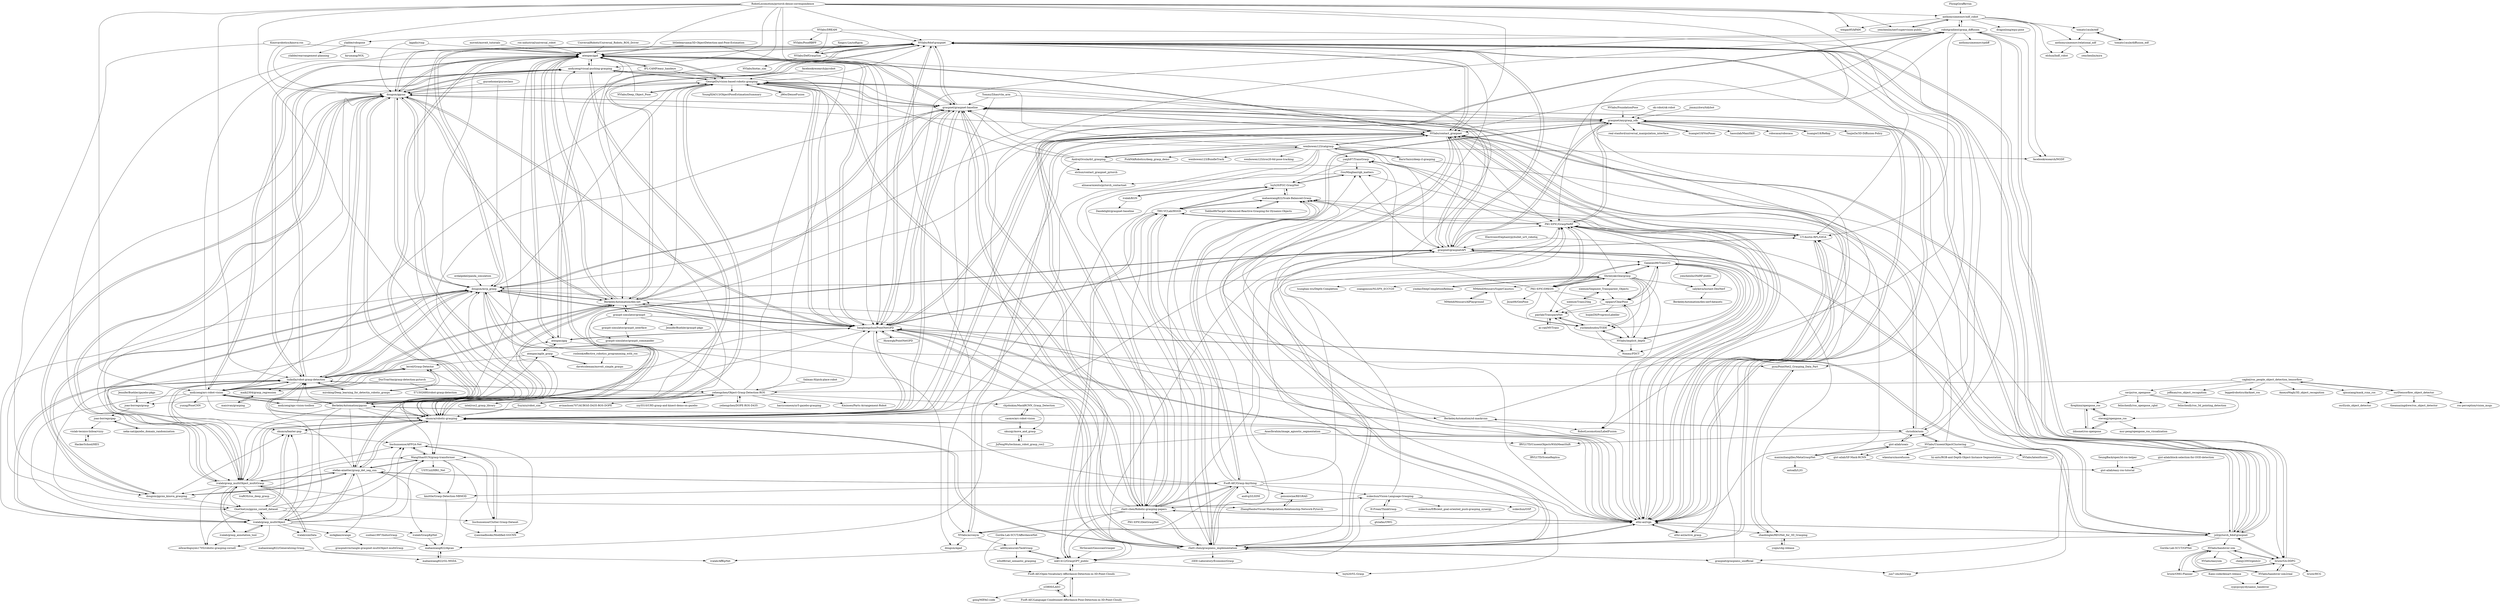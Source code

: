digraph G {
"RobotLocomotion/pytorch-dense-correspondence" -> "RobotLocomotion/LabelFusion" ["e"=1]
"RobotLocomotion/pytorch-dense-correspondence" -> "anthonysimeonov/ndf_robot"
"RobotLocomotion/pytorch-dense-correspondence" -> "andyzeng/visual-pushing-grasping" ["e"=1]
"RobotLocomotion/pytorch-dense-correspondence" -> "yenchenlin/nerf-supervision-public"
"RobotLocomotion/pytorch-dense-correspondence" -> "atenpas/gpd"
"RobotLocomotion/pytorch-dense-correspondence" -> "weigao95/kPAM" ["e"=1]
"RobotLocomotion/pytorch-dense-correspondence" -> "andyzeng/arc-robot-vision"
"RobotLocomotion/pytorch-dense-correspondence" -> "dougsm/ggcnn"
"RobotLocomotion/pytorch-dense-correspondence" -> "BerkeleyAutomation/dex-net"
"RobotLocomotion/pytorch-dense-correspondence" -> "tnikolla/robot-grasp-detection"
"RobotLocomotion/pytorch-dense-correspondence" -> "NVlabs/6dof-graspnet"
"RobotLocomotion/pytorch-dense-correspondence" -> "NVlabs/contact_graspnet"
"RobotLocomotion/pytorch-dense-correspondence" -> "lianghongzhuo/PointNetGPD"
"RobotLocomotion/pytorch-dense-correspondence" -> "UT-Austin-RPL/GIGA"
"RobotLocomotion/pytorch-dense-correspondence" -> "BerkeleyAutomation/gqcnn"
"ivalab/grasp_multiObject_multiGrasp" -> "tnikolla/robot-grasp-detection"
"ivalab/grasp_multiObject_multiGrasp" -> "ivalab/grasp_multiObject"
"ivalab/grasp_multiObject_multiGrasp" -> "ivalab/simData"
"ivalab/grasp_multiObject_multiGrasp" -> "skumra/robotic-grasping"
"ivalab/grasp_multiObject_multiGrasp" -> "dougsm/ggcnn"
"ivalab/grasp_multiObject_multiGrasp" -> "edwardnguyen1705/robotic-grasping-cornell"
"ivalab/grasp_multiObject_multiGrasp" -> "stefan-ainetter/grasp_det_seg_cnn"
"ivalab/grasp_multiObject_multiGrasp" -> "dougsm/mvp_grasp"
"ivalab/grasp_multiObject_multiGrasp" -> "OneOneLiu/ggcnn_cornell_dataset"
"ivalab/grasp_multiObject_multiGrasp" -> "ivalab/grasp_annotation_tool"
"ivalab/grasp_multiObject_multiGrasp" -> "ivaROS/ros_deep_grasp"
"ivalab/grasp_multiObject_multiGrasp" -> "ZhangHanbo/Visual-Manipulation-Relationship-Network-Pytorch"
"ivalab/grasp_multiObject_multiGrasp" -> "liuchunsense/AFFGA-Net"
"ivalab/grasp_multiObject_multiGrasp" -> "dougsm/ggcnn_kinova_grasping"
"ivalab/grasp_multiObject_multiGrasp" -> "NVlabs/6dof-graspnet"
"ethz-asl/vgn" -> "UT-Austin-RPL/GIGA"
"ethz-asl/vgn" -> "NVlabs/contact_graspnet"
"ethz-asl/vgn" -> "ethz-asl/active_grasp"
"ethz-asl/vgn" -> "PKU-EPIC/GraspNeRF"
"ethz-asl/vgn" -> "NVlabs/6dof-graspnet"
"ethz-asl/vgn" -> "rhett-chen/graspness_implementation"
"ethz-asl/vgn" -> "jsll/pytorch_6dof-graspnet"
"ethz-asl/vgn" -> "graspnet/graspnetAPI"
"ethz-asl/vgn" -> "lianghongzhuo/PointNetGPD"
"ethz-asl/vgn" -> "graspnet/graspnet-baseline"
"ethz-asl/vgn" -> "rhett-chen/Robotic-grasping-papers"
"ethz-asl/vgn" -> "NVlabs/acronym"
"ethz-asl/vgn" -> "GouMinghao/rgb_matters"
"ethz-asl/vgn" -> "mahaoxiang822/Scale-Balanced-Grasp"
"ethz-asl/vgn" -> "zhaobinglei/REGNet_for_3D_Grasping"
"facebookresearch/pyrobot" -> "GeorgeDu/vision-based-robotic-grasping" ["e"=1]
"lianghongzhuo/PointNetGPD" -> "atenpas/gpd"
"lianghongzhuo/PointNetGPD" -> "NVlabs/6dof-graspnet"
"lianghongzhuo/PointNetGPD" -> "Hymwgk/PointNetGPD"
"lianghongzhuo/PointNetGPD" -> "NVlabs/contact_graspnet"
"lianghongzhuo/PointNetGPD" -> "graspnet/graspnet-baseline"
"lianghongzhuo/PointNetGPD" -> "ethz-asl/vgn"
"lianghongzhuo/PointNetGPD" -> "jsll/pytorch_6dof-graspnet"
"lianghongzhuo/PointNetGPD" -> "BerkeleyAutomation/dex-net"
"lianghongzhuo/PointNetGPD" -> "dougsm/ggcnn"
"lianghongzhuo/PointNetGPD" -> "atenpas/gpg"
"lianghongzhuo/PointNetGPD" -> "rhett-chen/graspness_implementation"
"lianghongzhuo/PointNetGPD" -> "GeorgeDu/vision-based-robotic-grasping"
"lianghongzhuo/PointNetGPD" -> "dougsm/mvp_grasp"
"lianghongzhuo/PointNetGPD" -> "skumra/robotic-grasping"
"lianghongzhuo/PointNetGPD" -> "graspnet/graspnetAPI"
"littlebearsama/3D-ObjectDetection-and-Pose-Estimation" -> "atenpas/gpd" ["e"=1]
"littlebearsama/3D-ObjectDetection-and-Pose-Estimation" -> "lianghongzhuo/PointNetGPD" ["e"=1]
"andyzeng/visual-pushing-grasping" -> "GeorgeDu/vision-based-robotic-grasping" ["e"=1]
"andyzeng/visual-pushing-grasping" -> "dougsm/ggcnn" ["e"=1]
"andyzeng/visual-pushing-grasping" -> "atenpas/gpd" ["e"=1]
"andyzeng/visual-pushing-grasping" -> "tnikolla/robot-grasp-detection" ["e"=1]
"andyzeng/visual-pushing-grasping" -> "skumra/robotic-grasping" ["e"=1]
"andyzeng/visual-pushing-grasping" -> "andyzeng/arc-robot-vision" ["e"=1]
"andyzeng/visual-pushing-grasping" -> "graspnet/graspnet-baseline" ["e"=1]
"andyzeng/visual-pushing-grasping" -> "lianghongzhuo/PointNetGPD" ["e"=1]
"dougsm/ggcnn" -> "dougsm/mvp_grasp"
"dougsm/ggcnn" -> "skumra/robotic-grasping"
"dougsm/ggcnn" -> "GeorgeDu/vision-based-robotic-grasping"
"dougsm/ggcnn" -> "dougsm/ggcnn_kinova_grasping"
"dougsm/ggcnn" -> "tnikolla/robot-grasp-detection"
"dougsm/ggcnn" -> "atenpas/gpd"
"dougsm/ggcnn" -> "ivalab/grasp_multiObject_multiGrasp"
"dougsm/ggcnn" -> "lianghongzhuo/PointNetGPD"
"dougsm/ggcnn" -> "graspnet/graspnet-baseline"
"dougsm/ggcnn" -> "andyzeng/visual-pushing-grasping" ["e"=1]
"dougsm/ggcnn" -> "NVlabs/6dof-graspnet"
"dougsm/ggcnn" -> "ethz-asl/vgn"
"dougsm/ggcnn" -> "BerkeleyAutomation/gqcnn"
"dougsm/ggcnn" -> "BerkeleyAutomation/dex-net"
"dougsm/ggcnn" -> "OneOneLiu/ggcnn_cornell_dataset"
"j96w/DenseFusion" -> "GeorgeDu/vision-based-robotic-grasping" ["e"=1]
"andyzeng/arc-robot-vision" -> "andyzeng/apc-vision-toolbox" ["e"=1]
"andyzeng/arc-robot-vision" -> "tnikolla/robot-grasp-detection"
"andyzeng/arc-robot-vision" -> "andyzeng/visual-pushing-grasping" ["e"=1]
"andyzeng/arc-robot-vision" -> "BerkeleyAutomation/dex-net"
"andyzeng/arc-robot-vision" -> "atenpas/gpd"
"andyzeng/arc-robot-vision" -> "dougsm/ggcnn"
"andyzeng/arc-robot-vision" -> "BerkeleyAutomation/gqcnn"
"andyzeng/arc-robot-vision" -> "GeorgeDu/vision-based-robotic-grasping"
"andyzeng/arc-robot-vision" -> "ivalab/grasp_multiObject_multiGrasp"
"andyzeng/arc-robot-vision" -> "dougsm/mvp_grasp"
"andyzeng/arc-robot-vision" -> "lianghongzhuo/PointNetGPD"
"andyzeng/arc-robot-vision" -> "lerrel/Grasp-Detector"
"andyzeng/arc-robot-vision" -> "skumra/robotic-grasping"
"andyzeng/arc-robot-vision" -> "yuxng/PoseCNN" ["e"=1]
"andyzeng/arc-robot-vision" -> "ivalab/grasp_multiObject"
"ivalab/grasp_annotation_tool" -> "ivalab/grasp_multiObject"
"ivalab/grasp_annotation_tool" -> "edwardnguyen1705/robotic-grasping-cornell"
"ivalab/grasp_multiObject" -> "ivalab/grasp_multiObject_multiGrasp"
"ivalab/grasp_multiObject" -> "ivalab/grasp_annotation_tool"
"ivalab/grasp_multiObject" -> "liuchunsense/AFFGA-Net"
"ivalab/grasp_multiObject" -> "OneOneLiu/ggcnn_cornell_dataset"
"ivalab/grasp_multiObject" -> "stefan-ainetter/grasp_det_seg_cnn"
"ivalab/grasp_multiObject" -> "tnikolla/robot-grasp-detection"
"ivalab/grasp_multiObject" -> "edwardnguyen1705/robotic-grasping-cornell"
"ivalab/grasp_multiObject" -> "ivalab/simData"
"ivalab/grasp_multiObject" -> "WangShaoSUN/grasp-transformer"
"ivalab/grasp_multiObject" -> "skumra/baxter-pnp"
"ivalab/grasp_multiObject" -> "lerrel/Grasp-Detector"
"ivalab/grasp_multiObject" -> "ivalab/GraspKpNet"
"ivalab/grasp_multiObject" -> "nickgkan/orange"
"yindaz/DeepCompletionRelease" -> "Shreeyak/cleargrasp" ["e"=1]
"NVlabs/Deep_Object_Pose" -> "GeorgeDu/vision-based-robotic-grasping" ["e"=1]
"NVlabs/Deep_Object_Pose" -> "atenpas/gpd" ["e"=1]
"cagbal/ros_people_object_detection_tensorflow" -> "osrf/tensorflow_object_detector"
"cagbal/ros_people_object_detection_tensorflow" -> "AmeyaWagh/3D_object_recognition"
"cagbal/ros_people_object_detection_tensorflow" -> "qixuxiang/mask_rcnn_ros"
"cagbal/ros_people_object_detection_tensorflow" -> "yehengchen/Object-Grasp-Detection-ROS"
"cagbal/ros_people_object_detection_tensorflow" -> "ravijo/ros_openpose"
"cagbal/ros_people_object_detection_tensorflow" -> "joffman/ros_object_recognition"
"cagbal/ros_people_object_detection_tensorflow" -> "leggedrobotics/darknet_ros" ["e"=1]
"ivalab/simData" -> "ivalab/AffKpNet"
"ivalab/simData" -> "ivalab/grasp_multiObject_multiGrasp"
"Kinovarobotics/kinova-ros" -> "dougsm/ggcnn_kinova_grasping" ["e"=1]
"Kinovarobotics/kinova-ros" -> "dougsm/ggcnn" ["e"=1]
"Kinovarobotics/kinova-ros" -> "atenpas/gpd" ["e"=1]
"dougsm/mvp_grasp" -> "dougsm/ggcnn"
"dougsm/mvp_grasp" -> "dougsm/ggcnn_kinova_grasping"
"dougsm/mvp_grasp" -> "NVlabs/6dof-graspnet"
"dougsm/mvp_grasp" -> "skumra/robotic-grasping"
"dougsm/mvp_grasp" -> "lianghongzhuo/PointNetGPD"
"dougsm/mvp_grasp" -> "ivalab/grasp_multiObject_multiGrasp"
"dougsm/mvp_grasp" -> "dougsm/egad"
"dougsm/mvp_grasp" -> "tnikolla/robot-grasp-detection"
"dougsm/mvp_grasp" -> "ivalab/grasp_multiObject"
"dougsm/mvp_grasp" -> "skumra/baxter-pnp"
"dougsm/mvp_grasp" -> "BerkeleyAutomation/dex-net"
"dougsm/mvp_grasp" -> "WangShaoSUN/grasp-transformer"
"dougsm/mvp_grasp" -> "ethz-asl/vgn"
"dougsm/mvp_grasp" -> "graspnet/graspnet-baseline"
"dougsm/mvp_grasp" -> "NVlabs/contact_graspnet"
"intel/ros2_grasp_library" -> "atenpas/gpd" ["e"=1]
"caomw/arc-robot-vision" -> "nkuzqy/move_and_grasp"
"caomw/arc-robot-vision" -> "chjohnkim/MaskRCNN_Grasp_Detection"
"nkuzqy/move_and_grasp" -> "JuFengWu/techman_robot_grasp_ros2"
"dougsm/ggcnn_kinova_grasping" -> "dougsm/mvp_grasp"
"dougsm/ggcnn_kinova_grasping" -> "dougsm/ggcnn"
"dougsm/ggcnn_kinova_grasping" -> "stefan-ainetter/grasp_det_seg_cnn"
"dougsm/ggcnn_kinova_grasping" -> "skumra/baxter-pnp"
"dougsm/ggcnn_kinova_grasping" -> "OneOneLiu/ggcnn_cornell_dataset"
"dougsm/ggcnn_kinova_grasping" -> "WangShaoSUN/grasp-transformer"
"chjohnkim/MaskRCNN_Grasp_Detection" -> "nkuzqy/move_and_grasp"
"chjohnkim/MaskRCNN_Grasp_Detection" -> "caomw/arc-robot-vision"
"joao-borrego/grasp" -> "joao-borrego/gap"
"BerkeleyAutomation/sd-maskrcnn" -> "chrisdxie/uois"
"BerkeleyAutomation/sd-maskrcnn" -> "BerkeleyAutomation/gqcnn"
"BerkeleyAutomation/sd-maskrcnn" -> "lianghongzhuo/PointNetGPD"
"BerkeleyAutomation/sd-maskrcnn" -> "BerkeleyAutomation/dex-net"
"BerkeleyAutomation/sd-maskrcnn" -> "NVlabs/6dof-graspnet"
"BerkeleyAutomation/sd-maskrcnn" -> "RobotLocomotion/LabelFusion" ["e"=1]
"erdalpekel/panda_simulation" -> "dougsm/mvp_grasp" ["e"=1]
"ZhangHanbo/Visual-Manipulation-Relationship-Network-Pytorch" -> "poisonwine/REGRAD"
"osrf/tensorflow_object_detector" -> "osrf/yolo_object_detector"
"osrf/tensorflow_object_detector" -> "theamazingdrew/ros_object_detector"
"osrf/tensorflow_object_detector" -> "ros-perception/vision_msgs"
"osrf/tensorflow_object_detector" -> "cagbal/ros_people_object_detection_tensorflow"
"davetcoleman/moveit_simple_grasps" -> "atenpas/agile_grasp"
"joao-borrego/gap" -> "neka-nat/gazebo_domain_randomization"
"joao-borrego/gap" -> "vislab-tecnico-lisboa/vizzy"
"neka-nat/gazebo_domain_randomization" -> "joao-borrego/gap"
"Xingyu-Lin/softgym" -> "NVlabs/DefGraspSim" ["e"=1]
"Shreeyak/cleargrasp" -> "Galaxies99/TransCG"
"Shreeyak/cleargrasp" -> "NVlabs/implicit_depth"
"Shreeyak/cleargrasp" -> "pairlab/TranspareNet"
"Shreeyak/cleargrasp" -> "PKU-EPIC/DREDS"
"Shreeyak/cleargrasp" -> "yuchendoudou/TODE"
"Shreeyak/cleargrasp" -> "MMehdiMousavi/SuperCaustics"
"Shreeyak/cleargrasp" -> "tsunghan-wu/Depth-Completion" ["e"=1]
"Shreeyak/cleargrasp" -> "PKU-EPIC/GraspNeRF"
"Shreeyak/cleargrasp" -> "opipari/ClearPose"
"Shreeyak/cleargrasp" -> "salykova/instant-DexNerf"
"Shreeyak/cleargrasp" -> "zzangjinsun/NLSPN_ECCV20" ["e"=1]
"Shreeyak/cleargrasp" -> "yindaz/DeepCompletionRelease" ["e"=1]
"Shreeyak/cleargrasp" -> "RobotLocomotion/LabelFusion" ["e"=1]
"Shreeyak/cleargrasp" -> "dougsm/mvp_grasp"
"Shreeyak/cleargrasp" -> "xieenze/Segment_Transparent_Objects"
"skumra/robotic-grasping" -> "dougsm/ggcnn"
"skumra/robotic-grasping" -> "stefan-ainetter/grasp_det_seg_cnn"
"skumra/robotic-grasping" -> "graspnet/graspnet-baseline"
"skumra/robotic-grasping" -> "GeorgeDu/vision-based-robotic-grasping"
"skumra/robotic-grasping" -> "skumra/baxter-pnp"
"skumra/robotic-grasping" -> "ivalab/grasp_multiObject_multiGrasp"
"skumra/robotic-grasping" -> "tnikolla/robot-grasp-detection"
"skumra/robotic-grasping" -> "dougsm/mvp_grasp"
"skumra/robotic-grasping" -> "rhett-chen/graspness_implementation"
"skumra/robotic-grasping" -> "NVlabs/contact_graspnet"
"skumra/robotic-grasping" -> "lianghongzhuo/PointNetGPD"
"skumra/robotic-grasping" -> "andyzeng/visual-pushing-grasping" ["e"=1]
"skumra/robotic-grasping" -> "WangShaoSUN/grasp-transformer"
"skumra/robotic-grasping" -> "ethz-asl/vgn"
"skumra/robotic-grasping" -> "atenpas/gpd"
"skumra/baxter-pnp" -> "OneOneLiu/ggcnn_cornell_dataset"
"skumra/baxter-pnp" -> "skumra/robotic-grasping"
"skumra/baxter-pnp" -> "liuchunsense/AFFGA-Net"
"GeorgeDu/vision-based-robotic-grasping" -> "dougsm/ggcnn"
"GeorgeDu/vision-based-robotic-grasping" -> "andyzeng/visual-pushing-grasping" ["e"=1]
"GeorgeDu/vision-based-robotic-grasping" -> "skumra/robotic-grasping"
"GeorgeDu/vision-based-robotic-grasping" -> "atenpas/gpd"
"GeorgeDu/vision-based-robotic-grasping" -> "graspnet/graspnet-baseline"
"GeorgeDu/vision-based-robotic-grasping" -> "lianghongzhuo/PointNetGPD"
"GeorgeDu/vision-based-robotic-grasping" -> "YoungXIAO13/ObjectPoseEstimationSummary" ["e"=1]
"GeorgeDu/vision-based-robotic-grasping" -> "j96w/DenseFusion" ["e"=1]
"GeorgeDu/vision-based-robotic-grasping" -> "dougsm/mvp_grasp"
"GeorgeDu/vision-based-robotic-grasping" -> "NVlabs/6dof-graspnet"
"GeorgeDu/vision-based-robotic-grasping" -> "rhett-chen/Robotic-grasping-papers"
"GeorgeDu/vision-based-robotic-grasping" -> "NVlabs/contact_graspnet"
"GeorgeDu/vision-based-robotic-grasping" -> "ethz-asl/vgn"
"GeorgeDu/vision-based-robotic-grasping" -> "ivalab/grasp_multiObject_multiGrasp"
"GeorgeDu/vision-based-robotic-grasping" -> "NVlabs/Deep_Object_Pose" ["e"=1]
"UniversalRobots/Universal_Robots_ROS_Driver" -> "atenpas/gpd" ["e"=1]
"OneOneLiu/ggcnn_cornell_dataset" -> "skumra/baxter-pnp"
"OneOneLiu/ggcnn_cornell_dataset" -> "edwardnguyen1705/robotic-grasping-cornell"
"OneOneLiu/ggcnn_cornell_dataset" -> "liuchunsense/Clutter-Grasp-Dataset"
"OneOneLiu/ggcnn_cornell_dataset" -> "WangShaoSUN/grasp-transformer"
"OneOneLiu/ggcnn_cornell_dataset" -> "ivalab/grasp_multiObject"
"OneOneLiu/ggcnn_cornell_dataset" -> "liuchunsense/AFFGA-Net"
"NVlabs/6dof-graspnet" -> "jsll/pytorch_6dof-graspnet"
"NVlabs/6dof-graspnet" -> "lianghongzhuo/PointNetGPD"
"NVlabs/6dof-graspnet" -> "NVlabs/contact_graspnet"
"NVlabs/6dof-graspnet" -> "ethz-asl/vgn"
"NVlabs/6dof-graspnet" -> "graspnet/graspnet-baseline"
"NVlabs/6dof-graspnet" -> "graspnet/graspnetAPI"
"NVlabs/6dof-graspnet" -> "dougsm/mvp_grasp"
"NVlabs/6dof-graspnet" -> "pyni/PointNet2_Grasping_Data_Part"
"NVlabs/6dof-graspnet" -> "atenpas/gpd"
"NVlabs/6dof-graspnet" -> "liruiw/GA-DDPG"
"NVlabs/6dof-graspnet" -> "NVlabs/DefGraspSim"
"NVlabs/6dof-graspnet" -> "dougsm/ggcnn"
"NVlabs/6dof-graspnet" -> "rhett-chen/graspness_implementation"
"NVlabs/6dof-graspnet" -> "atenpas/gpg"
"NVlabs/6dof-graspnet" -> "BerkeleyAutomation/dex-net"
"jsll/pytorch_6dof-graspnet" -> "NVlabs/6dof-graspnet"
"jsll/pytorch_6dof-graspnet" -> "ethz-asl/vgn"
"jsll/pytorch_6dof-graspnet" -> "NVlabs/contact_graspnet"
"jsll/pytorch_6dof-graspnet" -> "lianghongzhuo/PointNetGPD"
"jsll/pytorch_6dof-graspnet" -> "graspnet/graspnetAPI"
"jsll/pytorch_6dof-graspnet" -> "liruiw/GA-DDPG"
"jsll/pytorch_6dof-graspnet" -> "Gorilla-Lab-SCUT/GPNet"
"jsll/pytorch_6dof-graspnet" -> "graspnet/graspnet-baseline"
"jsll/pytorch_6dof-graspnet" -> "NVlabs/handover-sim"
"jsll/pytorch_6dof-graspnet" -> "UT-Austin-RPL/GIGA"
"jsll/pytorch_6dof-graspnet" -> "rhett-chen/graspness_implementation"
"jsll/pytorch_6dof-graspnet" -> "robotgradient/grasp_diffusion"
"xieenze/Segment_Transparent_Objects" -> "xieenze/Trans2Seg"
"xieenze/Segment_Transparent_Objects" -> "opipari/ClearPose"
"ravijo/ros_openpose" -> "firephinx/openpose_ros"
"ravijo/ros_openpose" -> "felixchenfy/ros_openpose_rgbd"
"ravijo/ros_openpose" -> "felixchenfy/ros_3d_pointing_detection"
"ravijo/ros_openpose" -> "stevenjj/openpose_ros"
"yehengchen/DOPE-ROS-D435" -> "yehengchen/Object-Grasp-Detection-ROS" ["e"=1]
"yehengchen/Object-Grasp-Detection-ROS" -> "tnikolla/robot-grasp-detection"
"yehengchen/Object-Grasp-Detection-ROS" -> "Suyixiu/robot_sim" ["e"=1]
"yehengchen/Object-Grasp-Detection-ROS" -> "yehengchen/DOPE-ROS-D435" ["e"=1]
"yehengchen/Object-Grasp-Detection-ROS" -> "harrycomeon/ur5-gazebo-grasping" ["e"=1]
"yehengchen/Object-Grasp-Detection-ROS" -> "Kminseo/Parts-Arrangement-Robot"
"yehengchen/Object-Grasp-Detection-ROS" -> "avinashsen707/AUBOi5-D435-ROS-DOPE" ["e"=1]
"yehengchen/Object-Grasp-Detection-ROS" -> "zzy5510/UR5-grasp-and-kinect-demo-on-gazebo" ["e"=1]
"yehengchen/Object-Grasp-Detection-ROS" -> "ivalab/grasp_multiObject_multiGrasp"
"yehengchen/Object-Grasp-Detection-ROS" -> "joao-borrego/grasp"
"yehengchen/Object-Grasp-Detection-ROS" -> "dougsm/mvp_grasp"
"yehengchen/Object-Grasp-Detection-ROS" -> "chjohnkim/MaskRCNN_Grasp_Detection"
"yehengchen/Object-Grasp-Detection-ROS" -> "atenpas/gpd"
"yehengchen/Object-Grasp-Detection-ROS" -> "GeorgeDu/vision-based-robotic-grasping"
"yehengchen/Object-Grasp-Detection-ROS" -> "lianghongzhuo/PointNetGPD"
"yehengchen/Object-Grasp-Detection-ROS" -> "intel/ros2_grasp_library" ["e"=1]
"NVlabs/DREAM" -> "ylabbe/robopose"
"NVlabs/DREAM" -> "NVlabs/6dof-graspnet"
"NVlabs/DREAM" -> "NVlabs/DefGraspSim"
"NVlabs/DREAM" -> "NVlabs/PoseRBPF" ["e"=1]
"NVlabs/DREAM" -> "chrisdxie/uois"
"pyni/PointNet2_Grasping_Data_Part" -> "zhaobinglei/REGNet_for_3D_Grasping"
"JuFengWu/techman_robot_grasp_ros2" -> "nkuzqy/move_and_grasp"
"chrisdxie/uois" -> "NVlabs/UnseenObjectClustering"
"chrisdxie/uois" -> "NVlabs/contact_graspnet"
"chrisdxie/uois" -> "IRVLUTD/UnseenObjectsWithMeanShift"
"chrisdxie/uois" -> "NVlabs/6dof-graspnet"
"chrisdxie/uois" -> "gist-ailab/uoais"
"chrisdxie/uois" -> "BerkeleyAutomation/sd-maskrcnn"
"SeungBack/open3d-ros-helper" -> "gist-ailab/easy-ros-tutorial"
"MMehdiMousavi/AIPlayground" -> "MMehdiMousavi/SuperCaustics"
"maik2304/grasp_regression" -> "maicivan/grasping"
"maicivan/grasping" -> "maik2304/grasp_regression"
"nickgkan/orange" -> "graspnet/rectangle-graspnet-multiObject-multiGrasp"
"NVlabs/DefGraspSim" -> "NVlabs/biotac_sim" ["e"=1]
"NVlabs/DefGraspSim" -> "NVlabs/6dof-graspnet"
"NVlabs/DefGraspSim" -> "NVlabs/acronym"
"FlyingGiraffe/vnn" -> "anthonysimeonov/ndf_robot" ["e"=1]
"graspnet/graspnetAPI" -> "graspnet/graspnet-baseline"
"graspnet/graspnetAPI" -> "rhett-chen/graspness_implementation"
"graspnet/graspnetAPI" -> "graspnet/anygrasp_sdk"
"graspnet/graspnetAPI" -> "ethz-asl/vgn"
"graspnet/graspnetAPI" -> "NVlabs/6dof-graspnet"
"graspnet/graspnetAPI" -> "jsll/pytorch_6dof-graspnet"
"graspnet/graspnetAPI" -> "UT-Austin-RPL/GIGA"
"graspnet/graspnetAPI" -> "NVlabs/contact_graspnet"
"graspnet/graspnetAPI" -> "lianghongzhuo/PointNetGPD"
"graspnet/graspnetAPI" -> "zhaobinglei/REGNet_for_3D_Grasping"
"graspnet/graspnetAPI" -> "PKU-EPIC/GraspNeRF"
"graspnet/graspnetAPI" -> "Galaxies99/TransCG"
"graspnet/graspnetAPI" -> "stefan-ainetter/grasp_det_seg_cnn"
"graspnet/graspnetAPI" -> "skumra/robotic-grasping"
"graspnet/graspnetAPI" -> "GouMinghao/rgb_matters"
"ElectronicElephant/pybullet_ur5_robotiq" -> "ethz-asl/vgn" ["e"=1]
"ElectronicElephant/pybullet_ur5_robotiq" -> "graspnet/graspnetAPI" ["e"=1]
"NVlabs/contact_graspnet" -> "NVlabs/6dof-graspnet"
"NVlabs/contact_graspnet" -> "ethz-asl/vgn"
"NVlabs/contact_graspnet" -> "graspnet/graspnet-baseline"
"NVlabs/contact_graspnet" -> "lianghongzhuo/PointNetGPD"
"NVlabs/contact_graspnet" -> "jsll/pytorch_6dof-graspnet"
"NVlabs/contact_graspnet" -> "NVlabs/acronym"
"NVlabs/contact_graspnet" -> "rhett-chen/graspness_implementation"
"NVlabs/contact_graspnet" -> "skumra/robotic-grasping"
"NVlabs/contact_graspnet" -> "UT-Austin-RPL/GIGA"
"NVlabs/contact_graspnet" -> "atenpas/gpd"
"NVlabs/contact_graspnet" -> "chrisdxie/uois"
"NVlabs/contact_graspnet" -> "graspnet/graspnetAPI"
"NVlabs/contact_graspnet" -> "elchun/contact_graspnet_pytorch"
"NVlabs/contact_graspnet" -> "wenbowen123/catgrasp"
"NVlabs/contact_graspnet" -> "PKU-EPIC/GraspNeRF"
"UT-Austin-RPL/GIGA" -> "ethz-asl/vgn"
"UT-Austin-RPL/GIGA" -> "ethz-asl/active_grasp"
"UT-Austin-RPL/GIGA" -> "PKU-EPIC/GraspNeRF"
"UT-Austin-RPL/GIGA" -> "NVlabs/contact_graspnet"
"UT-Austin-RPL/GIGA" -> "mahaoxiang822/Scale-Balanced-Grasp"
"UT-Austin-RPL/GIGA" -> "graspnet/graspnetAPI"
"NVlabs/UnseenObjectClustering" -> "chrisdxie/uois"
"NVlabs/UnseenObjectClustering" -> "gist-ailab/SF-Mask-RCNN"
"NVlabs/UnseenObjectClustering" -> "NVlabs/latentfusion" ["e"=1]
"NVlabs/UnseenObjectClustering" -> "NVlabs/contact_graspnet"
"NVlabs/UnseenObjectClustering" -> "wkentaro/morefusion" ["e"=1]
"NVlabs/UnseenObjectClustering" -> "hz-ants/RGB-and-Depth-Object-Instance-Segmentation"
"graspnet/graspnet-baseline" -> "graspnet/graspnetAPI"
"graspnet/graspnet-baseline" -> "graspnet/anygrasp_sdk"
"graspnet/graspnet-baseline" -> "rhett-chen/graspness_implementation"
"graspnet/graspnet-baseline" -> "NVlabs/contact_graspnet"
"graspnet/graspnet-baseline" -> "skumra/robotic-grasping"
"graspnet/graspnet-baseline" -> "lianghongzhuo/PointNetGPD"
"graspnet/graspnet-baseline" -> "NVlabs/6dof-graspnet"
"graspnet/graspnet-baseline" -> "GeorgeDu/vision-based-robotic-grasping"
"graspnet/graspnet-baseline" -> "atenpas/gpd"
"graspnet/graspnet-baseline" -> "dougsm/ggcnn"
"graspnet/graspnet-baseline" -> "ethz-asl/vgn"
"graspnet/graspnet-baseline" -> "jsll/pytorch_6dof-graspnet"
"graspnet/graspnet-baseline" -> "dougsm/mvp_grasp"
"graspnet/graspnet-baseline" -> "rhett-chen/Robotic-grasping-papers"
"graspnet/graspnet-baseline" -> "BerkeleyAutomation/dex-net"
"liuchunsense/Clutter-Grasp-Dataset" -> "liuchunsense/AFFGA-Net"
"liuchunsense/Clutter-Grasp-Dataset" -> "ryanreadbooks/Modified-GGCNN"
"poisonwine/REGRAD" -> "ZhangHanbo/Visual-Manipulation-Relationship-Network-Pytorch"
"AndrejOrsula/drl_grasping" -> "NVlabs/contact_graspnet" ["e"=1]
"AndrejOrsula/drl_grasping" -> "ethz-asl/vgn" ["e"=1]
"AndrejOrsula/drl_grasping" -> "GeorgeDu/vision-based-robotic-grasping" ["e"=1]
"AndrejOrsula/drl_grasping" -> "wenbowen123/catgrasp" ["e"=1]
"AndrejOrsula/drl_grasping" -> "skumra/robotic-grasping" ["e"=1]
"AndrejOrsula/drl_grasping" -> "graspnet/graspnet-baseline" ["e"=1]
"guyuehome/guyueclass" -> "skumra/robotic-grasping" ["e"=1]
"guyuehome/guyueclass" -> "dougsm/ggcnn" ["e"=1]
"BarisYazici/deep-rl-grasping" -> "liruiw/GA-DDPG" ["e"=1]
"BarisYazici/deep-rl-grasping" -> "wenbowen123/catgrasp" ["e"=1]
"stefan-ainetter/grasp_det_seg_cnn" -> "WangShaoSUN/grasp-transformer"
"stefan-ainetter/grasp_det_seg_cnn" -> "skumra/robotic-grasping"
"stefan-ainetter/grasp_det_seg_cnn" -> "ivalab/grasp_multiObject"
"stefan-ainetter/grasp_det_seg_cnn" -> "kmittle/Grasp-Detection-NBMOD"
"stefan-ainetter/grasp_det_seg_cnn" -> "ivalab/GraspKpNet"
"stefan-ainetter/grasp_det_seg_cnn" -> "ivalab/grasp_multiObject_multiGrasp"
"stefan-ainetter/grasp_det_seg_cnn" -> "dougsm/ggcnn_kinova_grasping"
"stefan-ainetter/grasp_det_seg_cnn" -> "Fsoft-AIC/Grasp-Anything"
"stefan-ainetter/grasp_det_seg_cnn" -> "dougsm/ggcnn"
"stefan-ainetter/grasp_det_seg_cnn" -> "nickgkan/orange"
"stefan-ainetter/grasp_det_seg_cnn" -> "graspnet/graspnetAPI"
"Gorilla-Lab-SCUT/AffordanceNet" -> "Fsoft-AIC/Open-Vocabulary-Affordance-Detection-in-3D-Point-Clouds" ["e"=1]
"Gorilla-Lab-SCUT/AffordanceNet" -> "adithyamurali/TaskGrasp" ["e"=1]
"liruiw/OMG-Planner" -> "liruiw/GA-DDPG"
"liruiw/OMG-Planner" -> "NVlabs/handover-sim"
"liruiw/GA-DDPG" -> "liruiw/OMG-Planner"
"liruiw/GA-DDPG" -> "NVlabs/handover-sim"
"liruiw/GA-DDPG" -> "NVlabs/handover-sim2real"
"liruiw/GA-DDPG" -> "liruiw/HCG"
"liruiw/GA-DDPG" -> "jsll/pytorch_6dof-graspnet"
"liruiw/GA-DDPG" -> "NVlabs/6dof-graspnet"
"Hymwgk/PointNetGPD" -> "lianghongzhuo/PointNetGPD"
"Suyixiu/robot_sim" -> "yehengchen/Object-Grasp-Detection-ROS" ["e"=1]
"Suyixiu/robot_sim" -> "skumra/robotic-grasping" ["e"=1]
"xieenze/Trans2Seg" -> "xieenze/Segment_Transparent_Objects"
"xieenze/Trans2Seg" -> "pairlab/TranspareNet"
"NVlabs/acronym" -> "NVlabs/contact_graspnet"
"NVlabs/acronym" -> "ethz-asl/vgn"
"NVlabs/acronym" -> "dougsm/egad"
"NVlabs/acronym" -> "adithyamurali/TaskGrasp"
"ivalab/GraspKpNet" -> "mahaoxiang822/dgcan"
"zhaobinglei/REGNet_for_3D_Grasping" -> "yzqin/s4g-release"
"zhaobinglei/REGNet_for_3D_Grasping" -> "pyni/PointNet2_Grasping_Data_Part"
"Galaxies99/TransCG" -> "NVlabs/implicit_depth"
"Galaxies99/TransCG" -> "pairlab/TranspareNet"
"Galaxies99/TransCG" -> "yuchendoudou/TODE"
"Galaxies99/TransCG" -> "opipari/ClearPose"
"Galaxies99/TransCG" -> "PKU-EPIC/DREDS"
"Galaxies99/TransCG" -> "Nonmy/FDCT"
"Galaxies99/TransCG" -> "Shreeyak/cleargrasp"
"Galaxies99/TransCG" -> "salykova/instant-DexNerf"
"ylabbe/robopose" -> "kirumang/NOL"
"ylabbe/robopose" -> "ylabbe/rearrangement-planning"
"NVlabs/implicit_depth" -> "yuchendoudou/TODE"
"NVlabs/implicit_depth" -> "Galaxies99/TransCG"
"NVlabs/implicit_depth" -> "pairlab/TranspareNet"
"NVlabs/implicit_depth" -> "Nonmy/FDCT"
"NVlabs/implicit_depth" -> "opipari/ClearPose"
"atenpas/agile_grasp" -> "davetcoleman/moveit_simple_grasps"
"atenpas/agile_grasp" -> "atenpas/gpg"
"atenpas/agile_grasp" -> "lerrel/Grasp-Detector"
"DucTranVan/grasp-detection-pytorch" -> "571502680/robot-grasp-detection"
"DucTranVan/grasp-detection-pytorch" -> "maik2304/grasp_regression"
"gist-ailab/SF-Mask-RCNN" -> "gist-ailab/easy-ros-tutorial"
"adithyamurali/TaskGrasp" -> "mkt1412/GraspGPT_public"
"adithyamurali/TaskGrasp" -> "wliu88/rail_semantic_grasping"
"adithyamurali/TaskGrasp" -> "ivalab/AffKpNet"
"MMehdiMousavi/SuperCaustics" -> "yuchendoudou/TODE"
"MMehdiMousavi/SuperCaustics" -> "MMehdiMousavi/AIPlayground"
"pairlab/TranspareNet" -> "yuchendoudou/TODE"
"pairlab/TranspareNet" -> "ac-rad/MVTrans"
"vislab-tecnico-lisboa/vizzy" -> "HackerSchool/HES"
"lagadic/visp" -> "dougsm/ggcnn" ["e"=1]
"lagadic/visp" -> "atenpas/gpd" ["e"=1]
"rhett-chen/Robotic-grasping-papers" -> "rhett-chen/graspness_implementation"
"rhett-chen/Robotic-grasping-papers" -> "graspnet/anygrasp_sdk"
"rhett-chen/Robotic-grasping-papers" -> "mahaoxiang822/Scale-Balanced-Grasp"
"rhett-chen/Robotic-grasping-papers" -> "mkt1412/GraspGPT_public"
"rhett-chen/Robotic-grasping-papers" -> "ethz-asl/vgn"
"rhett-chen/Robotic-grasping-papers" -> "THU-VCLab/HGGD"
"rhett-chen/Robotic-grasping-papers" -> "Fsoft-AIC/Grasp-Anything"
"rhett-chen/Robotic-grasping-papers" -> "PKU-EPIC/GraspNeRF"
"rhett-chen/Robotic-grasping-papers" -> "PKU-EPIC/DexGraspNet" ["e"=1]
"rhett-chen/Robotic-grasping-papers" -> "robotgradient/grasp_diffusion"
"rhett-chen/Robotic-grasping-papers" -> "xukechun/Vision-Language-Grasping"
"rhett-chen/Robotic-grasping-papers" -> "graspnet/graspnet-baseline"
"rhett-chen/Robotic-grasping-papers" -> "GeorgeDu/vision-based-robotic-grasping"
"rhett-chen/Robotic-grasping-papers" -> "lianghongzhuo/PointNetGPD"
"rhett-chen/Robotic-grasping-papers" -> "NVlabs/acronym"
"anthonysimeonov/ndf_robot" -> "anthonysimeonov/relational_ndf"
"anthonysimeonov/ndf_robot" -> "robotgradient/grasp_diffusion"
"anthonysimeonov/ndf_robot" -> "dragonlong/equi-pose" ["e"=1]
"anthonysimeonov/ndf_robot" -> "weigao95/kPAM" ["e"=1]
"anthonysimeonov/ndf_robot" -> "facebookresearch/NGDF"
"anthonysimeonov/ndf_robot" -> "yenchenlin/nerf-supervision-public"
"anthonysimeonov/ndf_robot" -> "tomato1mule/edf"
"anthonysimeonov/ndf_robot" -> "elchun/lndf_robot"
"wenbowen123/catgrasp" -> "NVlabs/contact_graspnet"
"wenbowen123/catgrasp" -> "wenbowen123/BundleTrack" ["e"=1]
"wenbowen123/catgrasp" -> "wenbowen123/iros20-6d-pose-tracking" ["e"=1]
"wenbowen123/catgrasp" -> "BarisYazici/deep-rl-grasping" ["e"=1]
"wenbowen123/catgrasp" -> "ethz-asl/vgn"
"wenbowen123/catgrasp" -> "graspnet/graspnet-baseline"
"wenbowen123/catgrasp" -> "rhett-chen/Robotic-grasping-papers"
"wenbowen123/catgrasp" -> "PickNikRobotics/deep_grasp_demo" ["e"=1]
"wenbowen123/catgrasp" -> "skumra/robotic-grasping"
"wenbowen123/catgrasp" -> "facebookresearch/NGDF"
"wenbowen123/catgrasp" -> "rhett-chen/graspness_implementation"
"wenbowen123/catgrasp" -> "yanjh97/TransGrasp"
"wenbowen123/catgrasp" -> "GeorgeDu/vision-based-robotic-grasping"
"wenbowen123/catgrasp" -> "AndrejOrsula/drl_grasping" ["e"=1]
"wenbowen123/catgrasp" -> "graspnet/graspnetAPI"
"luyh20/FGC-GraspNet" -> "mahaoxiang822/Scale-Balanced-Grasp"
"luyh20/FGC-GraspNet" -> "THU-VCLab/HGGD"
"luyh20/FGC-GraspNet" -> "ivalab/KGN"
"luyh20/FGC-GraspNet" -> "GouMinghao/rgb_matters"
"yenchenlin/iNeRF-public" -> "salykova/instant-DexNerf" ["e"=1]
"BerkeleyAutomation/dex-net" -> "BerkeleyAutomation/gqcnn"
"BerkeleyAutomation/dex-net" -> "lianghongzhuo/PointNetGPD"
"BerkeleyAutomation/dex-net" -> "atenpas/gpd"
"BerkeleyAutomation/dex-net" -> "dougsm/ggcnn"
"BerkeleyAutomation/dex-net" -> "NVlabs/6dof-graspnet"
"BerkeleyAutomation/dex-net" -> "dougsm/mvp_grasp"
"BerkeleyAutomation/dex-net" -> "graspnet/graspnet-baseline"
"BerkeleyAutomation/dex-net" -> "NVlabs/contact_graspnet"
"BerkeleyAutomation/dex-net" -> "andyzeng/arc-robot-vision"
"BerkeleyAutomation/dex-net" -> "tnikolla/robot-grasp-detection"
"BerkeleyAutomation/dex-net" -> "graspit-simulator/graspit"
"BerkeleyAutomation/dex-net" -> "rhett-chen/graspness_implementation"
"BerkeleyAutomation/dex-net" -> "skumra/robotic-grasping"
"BerkeleyAutomation/dex-net" -> "andyzeng/visual-pushing-grasping" ["e"=1]
"BerkeleyAutomation/dex-net" -> "GeorgeDu/vision-based-robotic-grasping"
"WangShaoSUN/grasp-transformer" -> "USTCzzl/HRG_Net"
"WangShaoSUN/grasp-transformer" -> "liuchunsense/AFFGA-Net"
"WangShaoSUN/grasp-transformer" -> "ryanreadbooks/Modified-GGCNN"
"WangShaoSUN/grasp-transformer" -> "stefan-ainetter/grasp_det_seg_cnn"
"WangShaoSUN/grasp-transformer" -> "liuchunsense/Clutter-Grasp-Dataset"
"WangShaoSUN/grasp-transformer" -> "kmittle/Grasp-Detection-NBMOD"
"graspit-simulator/graspit" -> "graspit-simulator/graspit_interface"
"graspit-simulator/graspit" -> "graspit-simulator/graspit_commander"
"graspit-simulator/graspit" -> "BerkeleyAutomation/dex-net"
"graspit-simulator/graspit" -> "JenniferBuehler/graspit-pkgs"
"graspit-simulator/graspit" -> "lianghongzhuo/PointNetGPD"
"rhett-chen/graspness_implementation" -> "mahaoxiang822/Scale-Balanced-Grasp"
"rhett-chen/graspness_implementation" -> "graspnet/graspnet-baseline"
"rhett-chen/graspness_implementation" -> "THU-VCLab/HGGD"
"rhett-chen/graspness_implementation" -> "rhett-chen/Robotic-grasping-papers"
"rhett-chen/graspness_implementation" -> "graspnet/graspness_unofficial"
"rhett-chen/graspness_implementation" -> "graspnet/graspnetAPI"
"rhett-chen/graspness_implementation" -> "ethz-asl/vgn"
"rhett-chen/graspness_implementation" -> "GouMinghao/rgb_matters"
"rhett-chen/graspness_implementation" -> "graspnet/anygrasp_sdk"
"rhett-chen/graspness_implementation" -> "luyh20/FGC-GraspNet"
"rhett-chen/graspness_implementation" -> "NVlabs/contact_graspnet"
"rhett-chen/graspness_implementation" -> "Fsoft-AIC/Grasp-Anything"
"rhett-chen/graspness_implementation" -> "skumra/robotic-grasping"
"rhett-chen/graspness_implementation" -> "lianghongzhuo/PointNetGPD"
"rhett-chen/graspness_implementation" -> "iSEE-Laboratory/EconomicGrasp" ["e"=1]
"ethz-asl/active_grasp" -> "ethz-asl/vgn"
"ethz-asl/active_grasp" -> "UT-Austin-RPL/GIGA"
"AnasIbrahim/image_agnostic_segmentation" -> "IRVLUTD/UnseenObjectsWithMeanShift"
"AnasIbrahim/image_agnostic_segmentation" -> "WangShaoSUN/grasp-transformer"
"NVlabs/handover-sim" -> "NVlabs/easysim"
"NVlabs/handover-sim" -> "liruiw/GA-DDPG"
"NVlabs/handover-sim" -> "NVlabs/handover-sim2real"
"NVlabs/handover-sim" -> "liruiw/OMG-Planner"
"NVlabs/handover-sim" -> "chenjy2003/genh2r" ["e"=1]
"liuchunsense/AFFGA-Net" -> "liuchunsense/Clutter-Grasp-Dataset"
"liuchunsense/AFFGA-Net" -> "WangShaoSUN/grasp-transformer"
"liuchunsense/AFFGA-Net" -> "ryanreadbooks/Modified-GGCNN"
"opipari/ClearPose" -> "huijieZH/ProgressLabeller"
"opipari/ClearPose" -> "pairlab/TranspareNet"
"opipari/ClearPose" -> "yuchendoudou/TODE"
"opipari/ClearPose" -> "Galaxies99/TransCG"
"maximiliangilles/MetaGraspNet" -> "antoalli/L2G"
"maximiliangilles/MetaGraspNet" -> "yanjh97/TransGrasp"
"maximiliangilles/MetaGraspNet" -> "gist-ailab/uoais"
"yenchenlin/nerf-supervision-public" -> "anthonysimeonov/ndf_robot"
"gist-ailab/uoais" -> "gist-ailab/SF-Mask-RCNN"
"gist-ailab/uoais" -> "chrisdxie/uois"
"gist-ailab/uoais" -> "maximiliangilles/MetaGraspNet"
"mirsking/Deep_learning_for_detectin_robotic_grasps" -> "lerrel/Grasp-Detector"
"mirsking/Deep_learning_for_detectin_robotic_grasps" -> "tnikolla/robot-grasp-detection"
"yzqin/s4g-release" -> "zhaobinglei/REGNet_for_3D_Grasping"
"graspnet/anygrasp_sdk" -> "graspnet/graspnet-baseline"
"graspnet/anygrasp_sdk" -> "graspnet/graspnetAPI"
"graspnet/anygrasp_sdk" -> "rhett-chen/graspness_implementation"
"graspnet/anygrasp_sdk" -> "huangwl18/ReKep" ["e"=1]
"graspnet/anygrasp_sdk" -> "rhett-chen/Robotic-grasping-papers"
"graspnet/anygrasp_sdk" -> "PKU-EPIC/GraspNeRF"
"graspnet/anygrasp_sdk" -> "YanjieZe/3D-Diffusion-Policy" ["e"=1]
"graspnet/anygrasp_sdk" -> "graspnet/graspness_unofficial"
"graspnet/anygrasp_sdk" -> "Fsoft-AIC/Grasp-Anything"
"graspnet/anygrasp_sdk" -> "real-stanford/universal_manipulation_interface" ["e"=1]
"graspnet/anygrasp_sdk" -> "huangwl18/VoxPoser" ["e"=1]
"graspnet/anygrasp_sdk" -> "skumra/robotic-grasping"
"graspnet/anygrasp_sdk" -> "NVlabs/contact_graspnet"
"graspnet/anygrasp_sdk" -> "haosulab/ManiSkill" ["e"=1]
"graspnet/anygrasp_sdk" -> "robocasa/robocasa" ["e"=1]
"IRVLUTD/UnseenObjectsWithMeanShift" -> "IRVLUTD/SceneReplica"
"robotgradient/grasp_diffusion" -> "facebookresearch/NGDF"
"robotgradient/grasp_diffusion" -> "anthonysimeonov/ndf_robot"
"robotgradient/grasp_diffusion" -> "rhett-chen/Robotic-grasping-papers"
"robotgradient/grasp_diffusion" -> "ethz-asl/vgn"
"robotgradient/grasp_diffusion" -> "mkt1412/GraspGPT_public"
"robotgradient/grasp_diffusion" -> "jsll/pytorch_6dof-graspnet"
"robotgradient/grasp_diffusion" -> "UT-Austin-RPL/GIGA"
"robotgradient/grasp_diffusion" -> "PKU-EPIC/GraspNeRF"
"robotgradient/grasp_diffusion" -> "anthonysimeonov/rpdiff"
"robotgradient/grasp_diffusion" -> "NVlabs/6dof-graspnet"
"robotgradient/grasp_diffusion" -> "lianghongzhuo/PointNetGPD"
"robotgradient/grasp_diffusion" -> "NVlabs/contact_graspnet"
"ac-rad/MVTrans" -> "pairlab/TranspareNet"
"tomato1mule/edf" -> "anthonysimeonov/relational_ndf"
"tomato1mule/edf" -> "tomato1mule/diffusion_edf"
"mahaoxiang822/Scale-Balanced-Grasp" -> "luyh20/FGC-GraspNet"
"mahaoxiang822/Scale-Balanced-Grasp" -> "Todibo99/Target-referenced-Reactive-Grasping-for-Dynamic-Objects"
"mahaoxiang822/Scale-Balanced-Grasp" -> "THU-VCLab/HGGD"
"salykova/instant-DexNerf" -> "BerkeleyAutomation/dex-nerf-datasets"
"PKU-EPIC/DREDS" -> "Galaxies99/TransCG"
"PKU-EPIC/DREDS" -> "PKU-EPIC/GraspNeRF"
"PKU-EPIC/DREDS" -> "yuchendoudou/TODE"
"PKU-EPIC/DREDS" -> "opipari/ClearPose"
"PKU-EPIC/DREDS" -> "NVlabs/implicit_depth"
"PKU-EPIC/DREDS" -> "yanjh97/TransGrasp"
"PKU-EPIC/DREDS" -> "Jiyao06/GenPose" ["e"=1]
"PKU-EPIC/DREDS" -> "Shreeyak/cleargrasp"
"yanjh97/TransGrasp" -> "GouMinghao/rgb_matters"
"yanjh97/TransGrasp" -> "luyh20/FGC-GraspNet"
"GouMinghao/rgb_matters" -> "luyh20/FGC-GraspNet"
"GouMinghao/rgb_matters" -> "alinasarmiento/pytorch_contactnet"
"JenniferBuehler/gazebo-pkgs" -> "joao-borrego/grasp" ["e"=1]
"graspnet/graspness_unofficial" -> "rhett-chen/graspness_implementation"
"graspnet/graspness_unofficial" -> "mahaoxiang822/Scale-Balanced-Grasp"
"graspnet/graspness_unofficial" -> "jun7-shi/ASGrasp"
"anthonysimeonov/relational_ndf" -> "elchun/lndf_robot"
"anthonysimeonov/relational_ndf" -> "yenchenlin/mira"
"yuchendoudou/TODE" -> "pairlab/TranspareNet"
"yuchendoudou/TODE" -> "Nonmy/FDCT"
"yuchendoudou/TODE" -> "NVlabs/implicit_depth"
"HackerSchool/HES" -> "vislab-tecnico-lisboa/vizzy"
"jimmyyhwu/tidybot" -> "graspnet/anygrasp_sdk" ["e"=1]
"elchun/contact_graspnet_pytorch" -> "alinasarmiento/pytorch_contactnet"
"xukechun/Vision-Language-Grasping" -> "luyh20/VL-Grasp"
"xukechun/Vision-Language-Grasping" -> "xukechun/Efficient_goal-oriented_push-grasping_synergy" ["e"=1]
"xukechun/Vision-Language-Grasping" -> "H-Freax/ThinkGrasp"
"xukechun/Vision-Language-Grasping" -> "mkt1412/GraspGPT_public"
"xukechun/Vision-Language-Grasping" -> "rhett-chen/Robotic-grasping-papers"
"xukechun/Vision-Language-Grasping" -> "xukechun/GSP"
"xukechun/Vision-Language-Grasping" -> "PKU-EPIC/GraspNeRF"
"sunhan1997/IndusGrasp" -> "mahaoxiang822/dgcan"
"andyzeng/apc-vision-toolbox" -> "andyzeng/arc-robot-vision" ["e"=1]
"andyzeng/apc-vision-toolbox" -> "atenpas/agile_grasp" ["e"=1]
"andyzeng/apc-vision-toolbox" -> "tnikolla/robot-grasp-detection" ["e"=1]
"andyzeng/apc-vision-toolbox" -> "atenpas/gpg" ["e"=1]
"andyzeng/apc-vision-toolbox" -> "atenpas/gpd" ["e"=1]
"tomato1mule/diffusion_edf" -> "tomato1mule/edf"
"Fsoft-AIC/Open-Vocabulary-Affordance-Detection-in-3D-Point-Clouds" -> "Fsoft-AIC/Language-Conditioned-Affordance-Pose-Detection-in-3D-Point-Clouds"
"Fsoft-AIC/Open-Vocabulary-Affordance-Detection-in-3D-Point-Clouds" -> "mkt1412/GraspGPT_public"
"Fsoft-AIC/Open-Vocabulary-Affordance-Detection-in-3D-Point-Clouds" -> "yl3800/LASO"
"Kami-code/dexart-release" -> "cypypccpy/dynamic_handover" ["e"=1]
"moveit/moveit_tutorials" -> "atenpas/gpd" ["e"=1]
"THU-VCLab/HGGD" -> "mahaoxiang822/Scale-Balanced-Grasp"
"THU-VCLab/HGGD" -> "luyh20/FGC-GraspNet"
"THU-VCLab/HGGD" -> "rhett-chen/graspness_implementation"
"THU-VCLab/HGGD" -> "mkt1412/GraspGPT_public"
"THU-VCLab/HGGD" -> "mahaoxiang822/dgcan"
"THU-VCLab/HGGD" -> "PKU-EPIC/GraspNeRF"
"mkt1412/GraspGPT_public" -> "adithyamurali/TaskGrasp"
"mkt1412/GraspGPT_public" -> "THU-VCLab/HGGD"
"mkt1412/GraspGPT_public" -> "Fsoft-AIC/Open-Vocabulary-Affordance-Detection-in-3D-Point-Clouds"
"mkt1412/GraspGPT_public" -> "luyh20/VL-Grasp"
"PKU-EPIC/GraspNeRF" -> "ethz-asl/vgn"
"PKU-EPIC/GraspNeRF" -> "PKU-EPIC/DREDS"
"PKU-EPIC/GraspNeRF" -> "THU-VCLab/HGGD"
"PKU-EPIC/GraspNeRF" -> "mahaoxiang822/Scale-Balanced-Grasp"
"PKU-EPIC/GraspNeRF" -> "salykova/instant-DexNerf"
"PKU-EPIC/GraspNeRF" -> "UT-Austin-RPL/GIGA"
"PKU-EPIC/GraspNeRF" -> "graspnet/anygrasp_sdk"
"PKU-EPIC/GraspNeRF" -> "yanjh97/TransGrasp"
"PKU-EPIC/GraspNeRF" -> "jun7-shi/ASGrasp"
"PKU-EPIC/GraspNeRF" -> "mkt1412/GraspGPT_public"
"Fsoft-AIC/Grasp-Anything" -> "rhett-chen/graspness_implementation"
"Fsoft-AIC/Grasp-Anything" -> "THU-VCLab/HGGD"
"Fsoft-AIC/Grasp-Anything" -> "rhett-chen/Robotic-grasping-papers"
"Fsoft-AIC/Grasp-Anything" -> "mkt1412/GraspGPT_public"
"Fsoft-AIC/Grasp-Anything" -> "ethz-asl/vgn"
"Fsoft-AIC/Grasp-Anything" -> "PKU-EPIC/GraspNeRF"
"Fsoft-AIC/Grasp-Anything" -> "stefan-ainetter/grasp_det_seg_cnn"
"Fsoft-AIC/Grasp-Anything" -> "graspnet/anygrasp_sdk"
"Fsoft-AIC/Grasp-Anything" -> "andvg3/LSDM" ["e"=1]
"Fsoft-AIC/Grasp-Anything" -> "xukechun/Vision-Language-Grasping"
"Fsoft-AIC/Grasp-Anything" -> "kmittle/Grasp-Detection-NBMOD"
"Fsoft-AIC/Grasp-Anything" -> "skumra/robotic-grasping"
"Fsoft-AIC/Grasp-Anything" -> "poisonwine/REGRAD"
"Fsoft-AIC/Grasp-Anything" -> "mahaoxiang822/Scale-Balanced-Grasp"
"gist-ailab/block-selection-for-OOD-detection" -> "gist-ailab/easy-ros-tutorial"
"ivalab/KGN" -> "Dandelight/graspnet-baseline"
"ivalab/KGN" -> "luyh20/FGC-GraspNet"
"mahaoxiang822/dgcan" -> "mahaoxiang822/GL-MSDA"
"kmittle/Grasp-Detection-NBMOD" -> "mahaoxiang822/dgcan"
"graspit-simulator/graspit_interface" -> "graspit-simulator/graspit_commander"
"Todibo99/Target-referenced-Reactive-Grasping-for-Dynamic-Objects" -> "mahaoxiang822/Scale-Balanced-Grasp"
"NVlabs/FoundationPose" -> "graspnet/anygrasp_sdk" ["e"=1]
"huangwl18/VoxPoser" -> "graspnet/anygrasp_sdk" ["e"=1]
"NVlabs/handover-sim2real" -> "NVlabs/handover-sim"
"NVlabs/handover-sim2real" -> "liruiw/GA-DDPG"
"NVlabs/handover-sim2real" -> "cypypccpy/dynamic_handover"
"ok-robot/ok-robot" -> "graspnet/anygrasp_sdk" ["e"=1]
"mahaoxiang822/Generalizing-Grasp" -> "mahaoxiang822/GL-MSDA"
"MrSecant/GaussianGrasper" -> "mkt1412/GraspGPT_public" ["e"=1]
"yl3800/LASO" -> "Fsoft-AIC/Language-Conditioned-Affordance-Pose-Detection-in-3D-Point-Clouds"
"yl3800/LASO" -> "goxq/MIFAG-code"
"Fsoft-AIC/Language-Conditioned-Affordance-Pose-Detection-in-3D-Point-Clouds" -> "Fsoft-AIC/Open-Vocabulary-Affordance-Detection-in-3D-Point-Clouds"
"Fsoft-AIC/Language-Conditioned-Affordance-Pose-Detection-in-3D-Point-Clouds" -> "yl3800/LASO"
"rosbook/effective_robotics_programming_with_ros" -> "davetcoleman/moveit_simple_grasps" ["e"=1]
"mahaoxiang822/GL-MSDA" -> "mahaoxiang822/dgcan"
"huangwl18/ReKep" -> "graspnet/anygrasp_sdk" ["e"=1]
"ros-industrial/universal_robot" -> "atenpas/gpd" ["e"=1]
"TommyZihao/vlm_arm" -> "graspnet/graspnet-baseline" ["e"=1]
"TommyZihao/vlm_arm" -> "graspnet/anygrasp_sdk" ["e"=1]
"TommyZihao/vlm_arm" -> "skumra/robotic-grasping" ["e"=1]
"H-Freax/ThinkGrasp" -> "gtziafas/OWG"
"H-Freax/ThinkGrasp" -> "xukechun/Vision-Language-Grasping"
"BerkeleyAutomation/gqcnn" -> "BerkeleyAutomation/dex-net"
"BerkeleyAutomation/gqcnn" -> "atenpas/gpd"
"BerkeleyAutomation/gqcnn" -> "dougsm/ggcnn"
"BerkeleyAutomation/gqcnn" -> "lianghongzhuo/PointNetGPD"
"BerkeleyAutomation/gqcnn" -> "andyzeng/arc-robot-vision"
"BerkeleyAutomation/gqcnn" -> "ivalab/grasp_multiObject_multiGrasp"
"BerkeleyAutomation/gqcnn" -> "NVlabs/6dof-graspnet"
"BerkeleyAutomation/gqcnn" -> "BerkeleyAutomation/sd-maskrcnn"
"BerkeleyAutomation/gqcnn" -> "stefan-ainetter/grasp_det_seg_cnn"
"BerkeleyAutomation/gqcnn" -> "dougsm/mvp_grasp"
"BerkeleyAutomation/gqcnn" -> "tnikolla/robot-grasp-detection"
"BerkeleyAutomation/gqcnn" -> "skumra/robotic-grasping"
"BerkeleyAutomation/gqcnn" -> "ethz-asl/vgn"
"BerkeleyAutomation/gqcnn" -> "graspnet/graspnet-baseline"
"BerkeleyAutomation/gqcnn" -> "ivalab/grasp_multiObject"
"lerrel/Grasp-Detector" -> "tnikolla/robot-grasp-detection"
"lerrel/Grasp-Detector" -> "mirsking/Deep_learning_for_detectin_robotic_grasps"
"IFL-CAMP/easy_handeye" -> "atenpas/gpd" ["e"=1]
"IFL-CAMP/easy_handeye" -> "GeorgeDu/vision-based-robotic-grasping" ["e"=1]
"IFL-CAMP/easy_handeye" -> "dougsm/ggcnn" ["e"=1]
"atenpas/gpd" -> "lianghongzhuo/PointNetGPD"
"atenpas/gpd" -> "dougsm/ggcnn"
"atenpas/gpd" -> "GeorgeDu/vision-based-robotic-grasping"
"atenpas/gpd" -> "graspnet/graspnet-baseline"
"atenpas/gpd" -> "BerkeleyAutomation/dex-net"
"atenpas/gpd" -> "atenpas/gpg"
"atenpas/gpd" -> "NVlabs/6dof-graspnet"
"atenpas/gpd" -> "andyzeng/visual-pushing-grasping" ["e"=1]
"atenpas/gpd" -> "NVlabs/contact_graspnet"
"atenpas/gpd" -> "BerkeleyAutomation/gqcnn"
"atenpas/gpd" -> "ethz-asl/vgn"
"atenpas/gpd" -> "tnikolla/robot-grasp-detection"
"atenpas/gpd" -> "skumra/robotic-grasping"
"atenpas/gpd" -> "dougsm/mvp_grasp"
"atenpas/gpd" -> "IFL-CAMP/easy_handeye" ["e"=1]
"atenpas/gpg" -> "lianghongzhuo/PointNetGPD"
"atenpas/gpg" -> "atenpas/gpd"
"atenpas/gpg" -> "atenpas/agile_grasp"
"atenpas/gpg" -> "pyni/PointNet2_Grasping_Data_Part"
"atenpas/gpg" -> "NVlabs/6dof-graspnet"
"tnikolla/robot-grasp-detection" -> "ivalab/grasp_multiObject_multiGrasp"
"tnikolla/robot-grasp-detection" -> "lerrel/Grasp-Detector"
"tnikolla/robot-grasp-detection" -> "dougsm/ggcnn"
"tnikolla/robot-grasp-detection" -> "mirsking/Deep_learning_for_detectin_robotic_grasps"
"tnikolla/robot-grasp-detection" -> "ivalab/grasp_multiObject"
"tnikolla/robot-grasp-detection" -> "skumra/robotic-grasping"
"tnikolla/robot-grasp-detection" -> "OneOneLiu/ggcnn_cornell_dataset"
"tnikolla/robot-grasp-detection" -> "andyzeng/arc-robot-vision"
"tnikolla/robot-grasp-detection" -> "andyzeng/visual-pushing-grasping" ["e"=1]
"tnikolla/robot-grasp-detection" -> "dougsm/mvp_grasp"
"tnikolla/robot-grasp-detection" -> "atenpas/gpd"
"tnikolla/robot-grasp-detection" -> "joao-borrego/grasp"
"tnikolla/robot-grasp-detection" -> "yehengchen/Object-Grasp-Detection-ROS"
"tnikolla/robot-grasp-detection" -> "BerkeleyAutomation/dex-net"
"tnikolla/robot-grasp-detection" -> "maik2304/grasp_regression"
"Salman-H/pick-place-robot" -> "yehengchen/Object-Grasp-Detection-ROS" ["e"=1]
"firephinx/openpose_ros" -> "stevenjj/openpose_ros"
"firephinx/openpose_ros" -> "ildoonet/ros-openpose"
"stevenjj/openpose_ros" -> "firephinx/openpose_ros"
"stevenjj/openpose_ros" -> "ildoonet/ros-openpose"
"stevenjj/openpose_ros" -> "msr-peng/openpose_ros_visualization"
"ildoonet/ros-openpose" -> "stevenjj/openpose_ros"
"ildoonet/ros-openpose" -> "firephinx/openpose_ros"
"RobotLocomotion/pytorch-dense-correspondence" ["l"="60.207,15.798"]
"RobotLocomotion/LabelFusion" ["l"="59.212,15.64", "c"=536]
"anthonysimeonov/ndf_robot" ["l"="60.213,15.898"]
"andyzeng/visual-pushing-grasping" ["l"="59.594,16.405", "c"=234]
"yenchenlin/nerf-supervision-public" ["l"="60.176,15.879"]
"atenpas/gpd" ["l"="60.223,15.775"]
"weigao95/kPAM" ["l"="64.544,0.861", "c"=134]
"andyzeng/arc-robot-vision" ["l"="60.227,15.75"]
"dougsm/ggcnn" ["l"="60.241,15.761"]
"BerkeleyAutomation/dex-net" ["l"="60.258,15.774"]
"tnikolla/robot-grasp-detection" ["l"="60.234,15.733"]
"NVlabs/6dof-graspnet" ["l"="60.226,15.804"]
"NVlabs/contact_graspnet" ["l"="60.261,15.819"]
"lianghongzhuo/PointNetGPD" ["l"="60.238,15.791"]
"UT-Austin-RPL/GIGA" ["l"="60.237,15.846"]
"BerkeleyAutomation/gqcnn" ["l"="60.258,15.76"]
"ivalab/grasp_multiObject_multiGrasp" ["l"="60.255,15.739"]
"ivalab/grasp_multiObject" ["l"="60.262,15.727"]
"ivalab/simData" ["l"="60.216,15.742"]
"skumra/robotic-grasping" ["l"="60.272,15.779"]
"edwardnguyen1705/robotic-grasping-cornell" ["l"="60.267,15.7"]
"stefan-ainetter/grasp_det_seg_cnn" ["l"="60.285,15.764"]
"dougsm/mvp_grasp" ["l"="60.243,15.775"]
"OneOneLiu/ggcnn_cornell_dataset" ["l"="60.274,15.72"]
"ivalab/grasp_annotation_tool" ["l"="60.253,15.707"]
"ivaROS/ros_deep_grasp" ["l"="60.253,15.692"]
"ZhangHanbo/Visual-Manipulation-Relationship-Network-Pytorch" ["l"="60.329,15.753"]
"liuchunsense/AFFGA-Net" ["l"="60.291,15.718"]
"dougsm/ggcnn_kinova_grasping" ["l"="60.274,15.746"]
"ethz-asl/vgn" ["l"="60.24,15.823"]
"ethz-asl/active_grasp" ["l"="60.213,15.857"]
"PKU-EPIC/GraspNeRF" ["l"="60.265,15.873"]
"rhett-chen/graspness_implementation" ["l"="60.271,15.829"]
"jsll/pytorch_6dof-graspnet" ["l"="60.217,15.825"]
"graspnet/graspnetAPI" ["l"="60.251,15.831"]
"graspnet/graspnet-baseline" ["l"="60.248,15.806"]
"rhett-chen/Robotic-grasping-papers" ["l"="60.264,15.849"]
"NVlabs/acronym" ["l"="60.22,15.842"]
"GouMinghao/rgb_matters" ["l"="60.292,15.866"]
"mahaoxiang822/Scale-Balanced-Grasp" ["l"="60.282,15.859"]
"zhaobinglei/REGNet_for_3D_Grasping" ["l"="60.177,15.806"]
"facebookresearch/pyrobot" ["l"="59.632,16.463", "c"=234]
"GeorgeDu/vision-based-robotic-grasping" ["l"="60.262,15.794"]
"Hymwgk/PointNetGPD" ["l"="60.192,15.758"]
"atenpas/gpg" ["l"="60.193,15.774"]
"littlebearsama/3D-ObjectDetection-and-Pose-Estimation" ["l"="59.193,15.712", "c"=536]
"j96w/DenseFusion" ["l"="59.26,15.633", "c"=536]
"andyzeng/apc-vision-toolbox" ["l"="59.223,15.689", "c"=536]
"lerrel/Grasp-Detector" ["l"="60.207,15.724"]
"yuxng/PoseCNN" ["l"="59.227,15.648", "c"=536]
"WangShaoSUN/grasp-transformer" ["l"="60.301,15.739"]
"skumra/baxter-pnp" ["l"="60.285,15.739"]
"ivalab/GraspKpNet" ["l"="60.316,15.756"]
"nickgkan/orange" ["l"="60.285,15.703"]
"yindaz/DeepCompletionRelease" ["l"="64.756,4.148", "c"=263]
"Shreeyak/cleargrasp" ["l"="60.209,15.925"]
"NVlabs/Deep_Object_Pose" ["l"="59.251,15.666", "c"=536]
"cagbal/ros_people_object_detection_tensorflow" ["l"="60.211,15.551"]
"osrf/tensorflow_object_detector" ["l"="60.234,15.513"]
"AmeyaWagh/3D_object_recognition" ["l"="60.244,15.544"]
"qixuxiang/mask_rcnn_ros" ["l"="60.18,15.541"]
"yehengchen/Object-Grasp-Detection-ROS" ["l"="60.221,15.705"]
"ravijo/ros_openpose" ["l"="60.177,15.477"]
"joffman/ros_object_recognition" ["l"="60.199,15.521"]
"leggedrobotics/darknet_ros" ["l"="60.267,12.619", "c"=286]
"ivalab/AffKpNet" ["l"="60.19,15.812"]
"Kinovarobotics/kinova-ros" ["l"="60.786,11.833", "c"=632]
"dougsm/egad" ["l"="60.2,15.817"]
"intel/ros2_grasp_library" ["l"="64.378,-2.824", "c"=1153]
"caomw/arc-robot-vision" ["l"="60.143,15.653"]
"nkuzqy/move_and_grasp" ["l"="60.126,15.651"]
"chjohnkim/MaskRCNN_Grasp_Detection" ["l"="60.162,15.667"]
"JuFengWu/techman_robot_grasp_ros2" ["l"="60.108,15.641"]
"joao-borrego/grasp" ["l"="60.196,15.673"]
"joao-borrego/gap" ["l"="60.163,15.622"]
"BerkeleyAutomation/sd-maskrcnn" ["l"="60.295,15.786"]
"chrisdxie/uois" ["l"="60.313,15.813"]
"erdalpekel/panda_simulation" ["l"="59.799,16.589", "c"=234]
"poisonwine/REGRAD" ["l"="60.339,15.779"]
"osrf/yolo_object_detector" ["l"="60.258,15.505"]
"theamazingdrew/ros_object_detector" ["l"="60.23,15.488"]
"ros-perception/vision_msgs" ["l"="60.258,15.476"]
"davetcoleman/moveit_simple_grasps" ["l"="60.133,15.728"]
"atenpas/agile_grasp" ["l"="60.163,15.741"]
"neka-nat/gazebo_domain_randomization" ["l"="60.159,15.6"]
"vislab-tecnico-lisboa/vizzy" ["l"="60.136,15.602"]
"Xingyu-Lin/softgym" ["l"="59.677,16.421", "c"=234]
"NVlabs/DefGraspSim" ["l"="60.187,15.831"]
"Galaxies99/TransCG" ["l"="60.22,15.936"]
"NVlabs/implicit_depth" ["l"="60.216,15.952"]
"pairlab/TranspareNet" ["l"="60.184,15.956"]
"PKU-EPIC/DREDS" ["l"="60.238,15.921"]
"yuchendoudou/TODE" ["l"="60.206,15.959"]
"MMehdiMousavi/SuperCaustics" ["l"="60.201,15.986"]
"tsunghan-wu/Depth-Completion" ["l"="64.718,4.15", "c"=263]
"opipari/ClearPose" ["l"="60.197,15.948"]
"salykova/instant-DexNerf" ["l"="60.254,15.938"]
"zzangjinsun/NLSPN_ECCV20" ["l"="64.712,4.176", "c"=263]
"xieenze/Segment_Transparent_Objects" ["l"="60.169,15.968"]
"YoungXIAO13/ObjectPoseEstimationSummary" ["l"="59.26,15.608", "c"=536]
"UniversalRobots/Universal_Robots_ROS_Driver" ["l"="60.759,11.845", "c"=632]
"liuchunsense/Clutter-Grasp-Dataset" ["l"="60.301,15.701"]
"pyni/PointNet2_Grasping_Data_Part" ["l"="60.17,15.789"]
"liruiw/GA-DDPG" ["l"="60.158,15.821"]
"Gorilla-Lab-SCUT/GPNet" ["l"="60.166,15.847"]
"NVlabs/handover-sim" ["l"="60.135,15.831"]
"robotgradient/grasp_diffusion" ["l"="60.237,15.862"]
"xieenze/Trans2Seg" ["l"="60.153,15.989"]
"firephinx/openpose_ros" ["l"="60.172,15.44"]
"felixchenfy/ros_openpose_rgbd" ["l"="60.194,15.455"]
"felixchenfy/ros_3d_pointing_detection" ["l"="60.15,15.475"]
"stevenjj/openpose_ros" ["l"="60.155,15.442"]
"yehengchen/DOPE-ROS-D435" ["l"="59.169,15.638", "c"=536]
"Suyixiu/robot_sim" ["l"="60.725,11.935", "c"=632]
"harrycomeon/ur5-gazebo-grasping" ["l"="60.744,11.938", "c"=632]
"Kminseo/Parts-Arrangement-Robot" ["l"="60.218,15.671"]
"avinashsen707/AUBOi5-D435-ROS-DOPE" ["l"="60.946,11.944", "c"=632]
"zzy5510/UR5-grasp-and-kinect-demo-on-gazebo" ["l"="60.744,11.964", "c"=632]
"NVlabs/DREAM" ["l"="60.19,15.853"]
"ylabbe/robopose" ["l"="60.122,15.891"]
"NVlabs/PoseRBPF" ["l"="59.219,15.548", "c"=536]
"NVlabs/UnseenObjectClustering" ["l"="60.353,15.819"]
"IRVLUTD/UnseenObjectsWithMeanShift" ["l"="60.37,15.767"]
"gist-ailab/uoais" ["l"="60.367,15.843"]
"SeungBack/open3d-ros-helper" ["l"="60.482,15.839"]
"gist-ailab/easy-ros-tutorial" ["l"="60.452,15.844"]
"MMehdiMousavi/AIPlayground" ["l"="60.199,16.012"]
"maik2304/grasp_regression" ["l"="60.244,15.666"]
"maicivan/grasping" ["l"="60.243,15.647"]
"graspnet/rectangle-graspnet-multiObject-multiGrasp" ["l"="60.295,15.671"]
"NVlabs/biotac_sim" ["l"="59.417,16.181", "c"=234]
"FlyingGiraffe/vnn" ["l"="59.196,15.381", "c"=536]
"graspnet/anygrasp_sdk" ["l"="60.284,15.843"]
"ElectronicElephant/pybullet_ur5_robotiq" ["l"="59.55,16.311", "c"=234]
"elchun/contact_graspnet_pytorch" ["l"="60.329,15.839"]
"wenbowen123/catgrasp" ["l"="60.285,15.821"]
"gist-ailab/SF-Mask-RCNN" ["l"="60.404,15.838"]
"NVlabs/latentfusion" ["l"="59.232,15.543", "c"=536]
"wkentaro/morefusion" ["l"="59.2,15.581", "c"=536]
"hz-ants/RGB-and-Depth-Object-Instance-Segmentation" ["l"="60.39,15.817"]
"ryanreadbooks/Modified-GGCNN" ["l"="60.313,15.707"]
"AndrejOrsula/drl_grasping" ["l"="59.594,16.347", "c"=234]
"guyuehome/guyueclass" ["l"="60.144,12.546", "c"=286]
"BarisYazici/deep-rl-grasping" ["l"="59.575,16.342", "c"=234]
"kmittle/Grasp-Detection-NBMOD" ["l"="60.322,15.779"]
"Fsoft-AIC/Grasp-Anything" ["l"="60.298,15.829"]
"Gorilla-Lab-SCUT/AffordanceNet" ["l"="33.534,32.268", "c"=109]
"Fsoft-AIC/Open-Vocabulary-Affordance-Detection-in-3D-Point-Clouds" ["l"="60.326,15.925"]
"adithyamurali/TaskGrasp" ["l"="60.223,15.879"]
"liruiw/OMG-Planner" ["l"="60.119,15.816"]
"NVlabs/handover-sim2real" ["l"="60.115,15.839"]
"liruiw/HCG" ["l"="60.126,15.799"]
"mahaoxiang822/dgcan" ["l"="60.35,15.795"]
"yzqin/s4g-release" ["l"="60.148,15.795"]
"Nonmy/FDCT" ["l"="60.218,15.971"]
"kirumang/NOL" ["l"="60.101,15.914"]
"ylabbe/rearrangement-planning" ["l"="60.085,15.9"]
"DucTranVan/grasp-detection-pytorch" ["l"="60.254,15.63"]
"571502680/robot-grasp-detection" ["l"="60.261,15.608"]
"mkt1412/GraspGPT_public" ["l"="60.279,15.888"]
"wliu88/rail_semantic_grasping" ["l"="60.186,15.903"]
"ac-rad/MVTrans" ["l"="60.16,15.955"]
"HackerSchool/HES" ["l"="60.121,15.589"]
"lagadic/visp" ["l"="60.777,11.754", "c"=632]
"THU-VCLab/HGGD" ["l"="60.298,15.855"]
"PKU-EPIC/DexGraspNet" ["l"="59.359,16.401", "c"=234]
"xukechun/Vision-Language-Grasping" ["l"="60.292,15.902"]
"anthonysimeonov/relational_ndf" ["l"="60.231,15.953"]
"dragonlong/equi-pose" ["l"="59.179,15.431", "c"=536]
"facebookresearch/NGDF" ["l"="60.245,15.885"]
"tomato1mule/edf" ["l"="60.243,15.966"]
"elchun/lndf_robot" ["l"="60.234,15.937"]
"wenbowen123/BundleTrack" ["l"="59.27,15.563", "c"=536]
"wenbowen123/iros20-6d-pose-tracking" ["l"="59.264,15.581", "c"=536]
"PickNikRobotics/deep_grasp_demo" ["l"="61.494,16.56", "c"=184]
"yanjh97/TransGrasp" ["l"="60.304,15.884"]
"luyh20/FGC-GraspNet" ["l"="60.313,15.87"]
"ivalab/KGN" ["l"="60.346,15.892"]
"yenchenlin/iNeRF-public" ["l"="58.921,11.576", "c"=87]
"graspit-simulator/graspit" ["l"="60.312,15.727"]
"USTCzzl/HRG_Net" ["l"="60.333,15.72"]
"graspit-simulator/graspit_interface" ["l"="60.335,15.683"]
"graspit-simulator/graspit_commander" ["l"="60.335,15.7"]
"JenniferBuehler/graspit-pkgs" ["l"="60.357,15.696"]
"graspnet/graspness_unofficial" ["l"="60.312,15.851"]
"iSEE-Laboratory/EconomicGrasp" ["l"="43.458,31.138", "c"=318]
"AnasIbrahim/image_agnostic_segmentation" ["l"="60.362,15.735"]
"NVlabs/easysim" ["l"="60.092,15.827"]
"chenjy2003/genh2r" ["l"="43.485,31.13", "c"=318]
"huijieZH/ProgressLabeller" ["l"="60.186,15.978"]
"maximiliangilles/MetaGraspNet" ["l"="60.374,15.874"]
"antoalli/L2G" ["l"="60.407,15.889"]
"mirsking/Deep_learning_for_detectin_robotic_grasps" ["l"="60.201,15.709"]
"huangwl18/ReKep" ["l"="59.371,16.593", "c"=234]
"YanjieZe/3D-Diffusion-Policy" ["l"="59.388,16.59", "c"=234]
"real-stanford/universal_manipulation_interface" ["l"="59.377,16.606", "c"=234]
"huangwl18/VoxPoser" ["l"="59.456,16.583", "c"=234]
"haosulab/ManiSkill" ["l"="59.393,16.576", "c"=234]
"robocasa/robocasa" ["l"="59.411,16.546", "c"=234]
"IRVLUTD/SceneReplica" ["l"="60.403,15.753"]
"anthonysimeonov/rpdiff" ["l"="60.254,15.907"]
"tomato1mule/diffusion_edf" ["l"="60.253,15.992"]
"Todibo99/Target-referenced-Reactive-Grasping-for-Dynamic-Objects" ["l"="60.292,15.883"]
"BerkeleyAutomation/dex-nerf-datasets" ["l"="60.271,15.97"]
"Jiyao06/GenPose" ["l"="59.234,15.418", "c"=536]
"alinasarmiento/pytorch_contactnet" ["l"="60.336,15.864"]
"JenniferBuehler/gazebo-pkgs" ["l"="60.794,11.908", "c"=632]
"jun7-shi/ASGrasp" ["l"="60.321,15.889"]
"yenchenlin/mira" ["l"="60.233,15.988"]
"jimmyyhwu/tidybot" ["l"="59.458,16.564", "c"=234]
"luyh20/VL-Grasp" ["l"="60.294,15.924"]
"xukechun/Efficient_goal-oriented_push-grasping_synergy" ["l"="60.654,12.073", "c"=632]
"H-Freax/ThinkGrasp" ["l"="60.313,15.941"]
"xukechun/GSP" ["l"="60.296,15.944"]
"sunhan1997/IndusGrasp" ["l"="60.39,15.782"]
"Fsoft-AIC/Language-Conditioned-Affordance-Pose-Detection-in-3D-Point-Clouds" ["l"="60.346,15.943"]
"yl3800/LASO" ["l"="60.356,15.956"]
"Kami-code/dexart-release" ["l"="59.378,16.402", "c"=234]
"cypypccpy/dynamic_handover" ["l"="60.074,15.847"]
"moveit/moveit_tutorials" ["l"="60.814,11.833", "c"=632]
"andvg3/LSDM" ["l"="41.598,1.725", "c"=7]
"gist-ailab/block-selection-for-OOD-detection" ["l"="60.474,15.859"]
"Dandelight/graspnet-baseline" ["l"="60.373,15.911"]
"mahaoxiang822/GL-MSDA" ["l"="60.383,15.794"]
"NVlabs/FoundationPose" ["l"="59.358,15.555", "c"=536]
"ok-robot/ok-robot" ["l"="60.178,17.572", "c"=363]
"mahaoxiang822/Generalizing-Grasp" ["l"="60.42,15.79"]
"MrSecant/GaussianGrasper" ["l"="59.617,16.675", "c"=234]
"goxq/MIFAG-code" ["l"="60.374,15.977"]
"rosbook/effective_robotics_programming_with_ros" ["l"="60.188,12.59", "c"=286]
"ros-industrial/universal_robot" ["l"="60.804,11.852", "c"=632]
"TommyZihao/vlm_arm" ["l"="59.292,16.579", "c"=234]
"gtziafas/OWG" ["l"="60.326,15.971"]
"IFL-CAMP/easy_handeye" ["l"="60.794,11.795", "c"=632]
"Salman-H/pick-place-robot" ["l"="60.749,12.003", "c"=632]
"ildoonet/ros-openpose" ["l"="60.16,15.421"]
"msr-peng/openpose_ros_visualization" ["l"="60.133,15.431"]
}